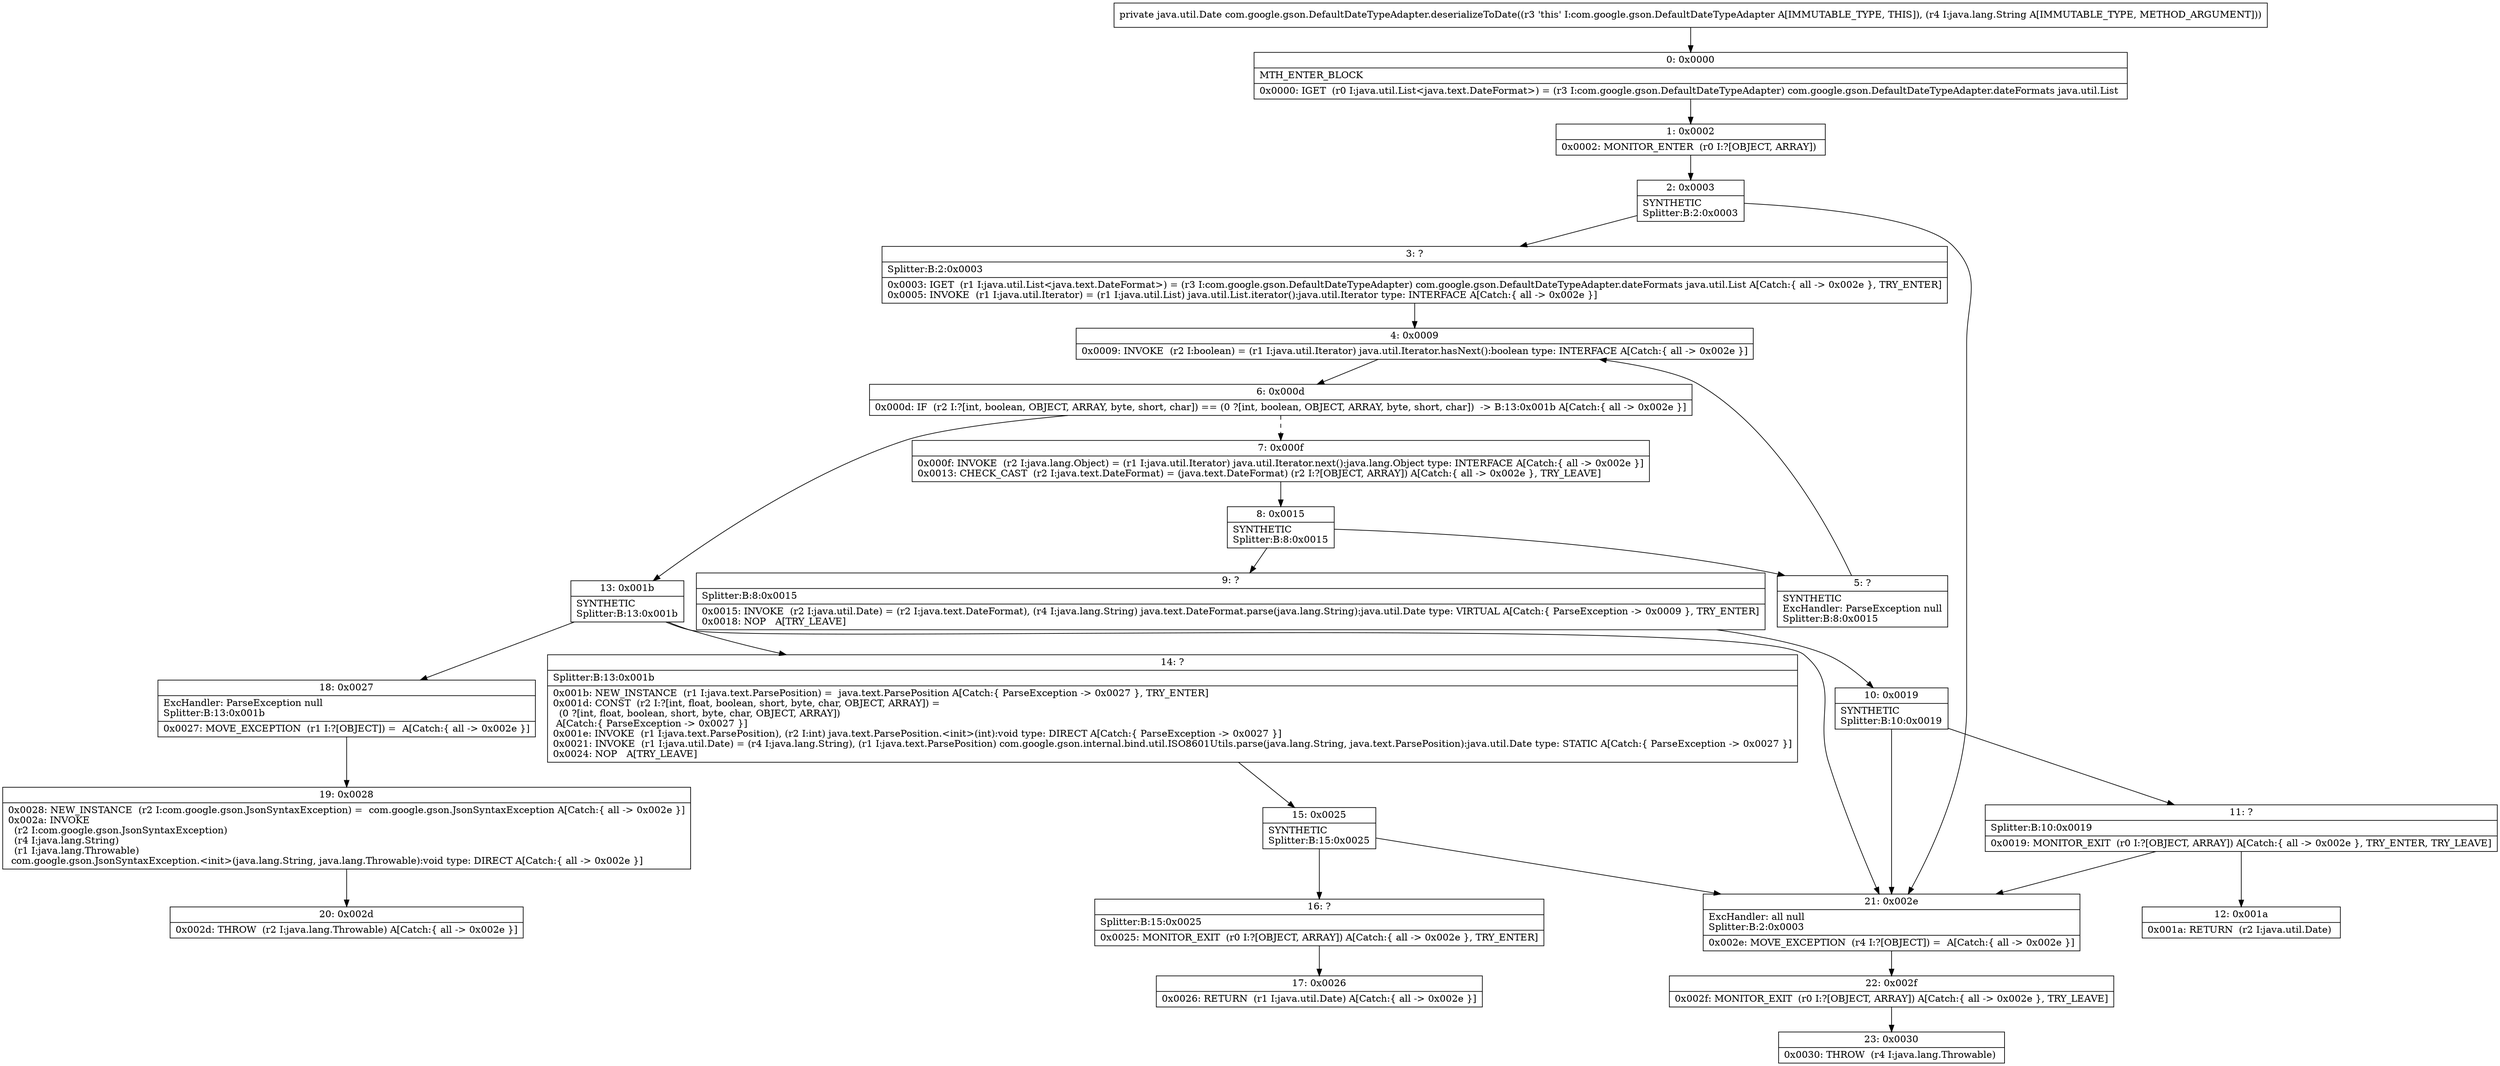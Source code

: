 digraph "CFG forcom.google.gson.DefaultDateTypeAdapter.deserializeToDate(Ljava\/lang\/String;)Ljava\/util\/Date;" {
Node_0 [shape=record,label="{0\:\ 0x0000|MTH_ENTER_BLOCK\l|0x0000: IGET  (r0 I:java.util.List\<java.text.DateFormat\>) = (r3 I:com.google.gson.DefaultDateTypeAdapter) com.google.gson.DefaultDateTypeAdapter.dateFormats java.util.List \l}"];
Node_1 [shape=record,label="{1\:\ 0x0002|0x0002: MONITOR_ENTER  (r0 I:?[OBJECT, ARRAY]) \l}"];
Node_2 [shape=record,label="{2\:\ 0x0003|SYNTHETIC\lSplitter:B:2:0x0003\l}"];
Node_3 [shape=record,label="{3\:\ ?|Splitter:B:2:0x0003\l|0x0003: IGET  (r1 I:java.util.List\<java.text.DateFormat\>) = (r3 I:com.google.gson.DefaultDateTypeAdapter) com.google.gson.DefaultDateTypeAdapter.dateFormats java.util.List A[Catch:\{ all \-\> 0x002e \}, TRY_ENTER]\l0x0005: INVOKE  (r1 I:java.util.Iterator) = (r1 I:java.util.List) java.util.List.iterator():java.util.Iterator type: INTERFACE A[Catch:\{ all \-\> 0x002e \}]\l}"];
Node_4 [shape=record,label="{4\:\ 0x0009|0x0009: INVOKE  (r2 I:boolean) = (r1 I:java.util.Iterator) java.util.Iterator.hasNext():boolean type: INTERFACE A[Catch:\{ all \-\> 0x002e \}]\l}"];
Node_5 [shape=record,label="{5\:\ ?|SYNTHETIC\lExcHandler: ParseException null\lSplitter:B:8:0x0015\l}"];
Node_6 [shape=record,label="{6\:\ 0x000d|0x000d: IF  (r2 I:?[int, boolean, OBJECT, ARRAY, byte, short, char]) == (0 ?[int, boolean, OBJECT, ARRAY, byte, short, char])  \-\> B:13:0x001b A[Catch:\{ all \-\> 0x002e \}]\l}"];
Node_7 [shape=record,label="{7\:\ 0x000f|0x000f: INVOKE  (r2 I:java.lang.Object) = (r1 I:java.util.Iterator) java.util.Iterator.next():java.lang.Object type: INTERFACE A[Catch:\{ all \-\> 0x002e \}]\l0x0013: CHECK_CAST  (r2 I:java.text.DateFormat) = (java.text.DateFormat) (r2 I:?[OBJECT, ARRAY]) A[Catch:\{ all \-\> 0x002e \}, TRY_LEAVE]\l}"];
Node_8 [shape=record,label="{8\:\ 0x0015|SYNTHETIC\lSplitter:B:8:0x0015\l}"];
Node_9 [shape=record,label="{9\:\ ?|Splitter:B:8:0x0015\l|0x0015: INVOKE  (r2 I:java.util.Date) = (r2 I:java.text.DateFormat), (r4 I:java.lang.String) java.text.DateFormat.parse(java.lang.String):java.util.Date type: VIRTUAL A[Catch:\{ ParseException \-\> 0x0009 \}, TRY_ENTER]\l0x0018: NOP   A[TRY_LEAVE]\l}"];
Node_10 [shape=record,label="{10\:\ 0x0019|SYNTHETIC\lSplitter:B:10:0x0019\l}"];
Node_11 [shape=record,label="{11\:\ ?|Splitter:B:10:0x0019\l|0x0019: MONITOR_EXIT  (r0 I:?[OBJECT, ARRAY]) A[Catch:\{ all \-\> 0x002e \}, TRY_ENTER, TRY_LEAVE]\l}"];
Node_12 [shape=record,label="{12\:\ 0x001a|0x001a: RETURN  (r2 I:java.util.Date) \l}"];
Node_13 [shape=record,label="{13\:\ 0x001b|SYNTHETIC\lSplitter:B:13:0x001b\l}"];
Node_14 [shape=record,label="{14\:\ ?|Splitter:B:13:0x001b\l|0x001b: NEW_INSTANCE  (r1 I:java.text.ParsePosition) =  java.text.ParsePosition A[Catch:\{ ParseException \-\> 0x0027 \}, TRY_ENTER]\l0x001d: CONST  (r2 I:?[int, float, boolean, short, byte, char, OBJECT, ARRAY]) = \l  (0 ?[int, float, boolean, short, byte, char, OBJECT, ARRAY])\l A[Catch:\{ ParseException \-\> 0x0027 \}]\l0x001e: INVOKE  (r1 I:java.text.ParsePosition), (r2 I:int) java.text.ParsePosition.\<init\>(int):void type: DIRECT A[Catch:\{ ParseException \-\> 0x0027 \}]\l0x0021: INVOKE  (r1 I:java.util.Date) = (r4 I:java.lang.String), (r1 I:java.text.ParsePosition) com.google.gson.internal.bind.util.ISO8601Utils.parse(java.lang.String, java.text.ParsePosition):java.util.Date type: STATIC A[Catch:\{ ParseException \-\> 0x0027 \}]\l0x0024: NOP   A[TRY_LEAVE]\l}"];
Node_15 [shape=record,label="{15\:\ 0x0025|SYNTHETIC\lSplitter:B:15:0x0025\l}"];
Node_16 [shape=record,label="{16\:\ ?|Splitter:B:15:0x0025\l|0x0025: MONITOR_EXIT  (r0 I:?[OBJECT, ARRAY]) A[Catch:\{ all \-\> 0x002e \}, TRY_ENTER]\l}"];
Node_17 [shape=record,label="{17\:\ 0x0026|0x0026: RETURN  (r1 I:java.util.Date) A[Catch:\{ all \-\> 0x002e \}]\l}"];
Node_18 [shape=record,label="{18\:\ 0x0027|ExcHandler: ParseException null\lSplitter:B:13:0x001b\l|0x0027: MOVE_EXCEPTION  (r1 I:?[OBJECT]) =  A[Catch:\{ all \-\> 0x002e \}]\l}"];
Node_19 [shape=record,label="{19\:\ 0x0028|0x0028: NEW_INSTANCE  (r2 I:com.google.gson.JsonSyntaxException) =  com.google.gson.JsonSyntaxException A[Catch:\{ all \-\> 0x002e \}]\l0x002a: INVOKE  \l  (r2 I:com.google.gson.JsonSyntaxException)\l  (r4 I:java.lang.String)\l  (r1 I:java.lang.Throwable)\l com.google.gson.JsonSyntaxException.\<init\>(java.lang.String, java.lang.Throwable):void type: DIRECT A[Catch:\{ all \-\> 0x002e \}]\l}"];
Node_20 [shape=record,label="{20\:\ 0x002d|0x002d: THROW  (r2 I:java.lang.Throwable) A[Catch:\{ all \-\> 0x002e \}]\l}"];
Node_21 [shape=record,label="{21\:\ 0x002e|ExcHandler: all null\lSplitter:B:2:0x0003\l|0x002e: MOVE_EXCEPTION  (r4 I:?[OBJECT]) =  A[Catch:\{ all \-\> 0x002e \}]\l}"];
Node_22 [shape=record,label="{22\:\ 0x002f|0x002f: MONITOR_EXIT  (r0 I:?[OBJECT, ARRAY]) A[Catch:\{ all \-\> 0x002e \}, TRY_LEAVE]\l}"];
Node_23 [shape=record,label="{23\:\ 0x0030|0x0030: THROW  (r4 I:java.lang.Throwable) \l}"];
MethodNode[shape=record,label="{private java.util.Date com.google.gson.DefaultDateTypeAdapter.deserializeToDate((r3 'this' I:com.google.gson.DefaultDateTypeAdapter A[IMMUTABLE_TYPE, THIS]), (r4 I:java.lang.String A[IMMUTABLE_TYPE, METHOD_ARGUMENT])) }"];
MethodNode -> Node_0;
Node_0 -> Node_1;
Node_1 -> Node_2;
Node_2 -> Node_3;
Node_2 -> Node_21;
Node_3 -> Node_4;
Node_4 -> Node_6;
Node_5 -> Node_4;
Node_6 -> Node_7[style=dashed];
Node_6 -> Node_13;
Node_7 -> Node_8;
Node_8 -> Node_9;
Node_8 -> Node_5;
Node_9 -> Node_10;
Node_10 -> Node_11;
Node_10 -> Node_21;
Node_11 -> Node_12;
Node_11 -> Node_21;
Node_13 -> Node_14;
Node_13 -> Node_18;
Node_13 -> Node_21;
Node_14 -> Node_15;
Node_15 -> Node_16;
Node_15 -> Node_21;
Node_16 -> Node_17;
Node_18 -> Node_19;
Node_19 -> Node_20;
Node_21 -> Node_22;
Node_22 -> Node_23;
}


